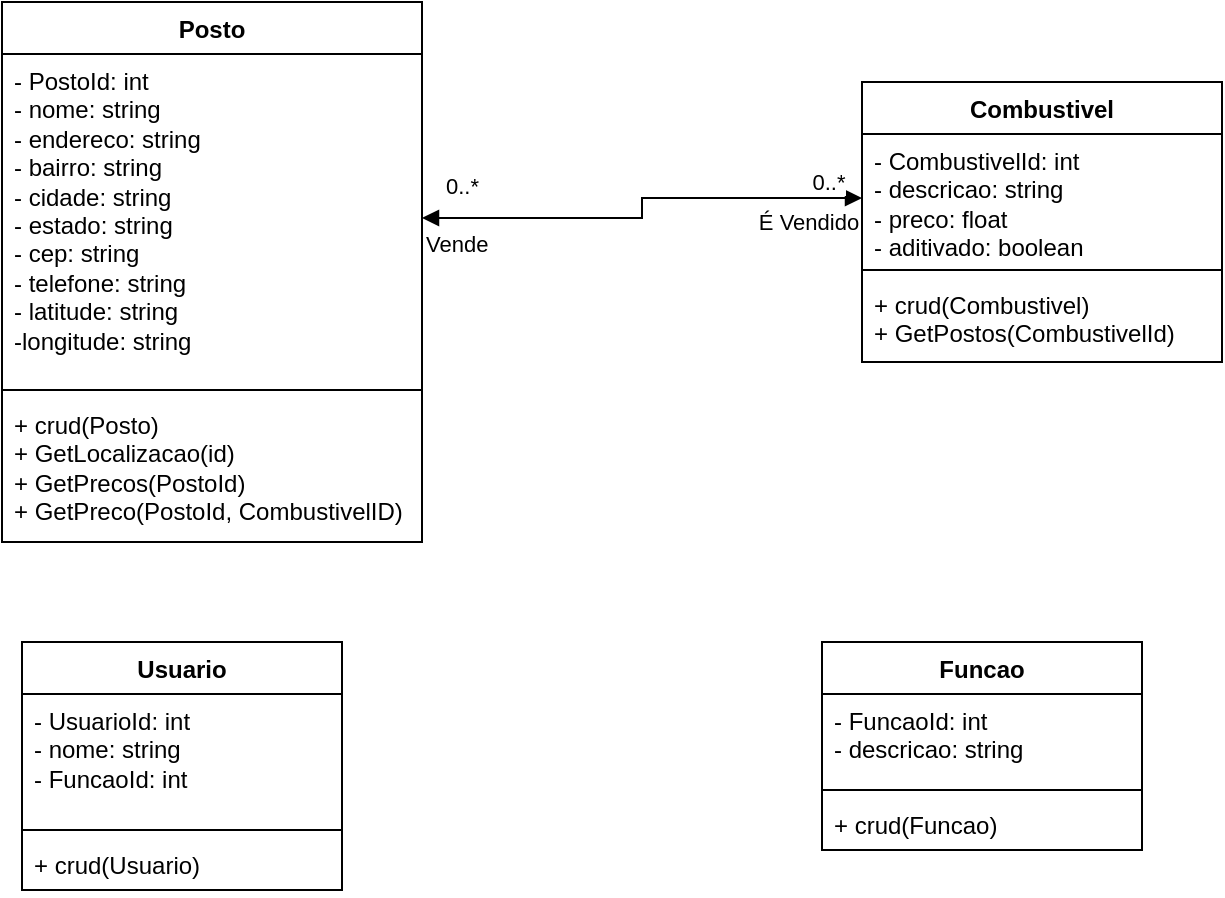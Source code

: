 <mxfile version="21.1.5" type="device">
  <diagram id="C5RBs43oDa-KdzZeNtuy" name="Page-1">
    <mxGraphModel dx="1148" dy="657" grid="1" gridSize="10" guides="1" tooltips="1" connect="1" arrows="1" fold="1" page="1" pageScale="1" pageWidth="827" pageHeight="1169" math="0" shadow="0">
      <root>
        <mxCell id="WIyWlLk6GJQsqaUBKTNV-0" />
        <mxCell id="WIyWlLk6GJQsqaUBKTNV-1" parent="WIyWlLk6GJQsqaUBKTNV-0" />
        <mxCell id="8rIW4_TmXnlsTLnZ4p6S-0" value="Posto" style="swimlane;fontStyle=1;align=center;verticalAlign=top;childLayout=stackLayout;horizontal=1;startSize=26;horizontalStack=0;resizeParent=1;resizeParentMax=0;resizeLast=0;collapsible=1;marginBottom=0;whiteSpace=wrap;html=1;" vertex="1" parent="WIyWlLk6GJQsqaUBKTNV-1">
          <mxGeometry x="60" y="40" width="210" height="270" as="geometry" />
        </mxCell>
        <mxCell id="8rIW4_TmXnlsTLnZ4p6S-1" value="- PostoId: int&lt;br&gt;- nome: string&lt;br&gt;- endereco: string&lt;br&gt;- bairro: string&lt;br&gt;- cidade: string&lt;br&gt;- estado: string&lt;br&gt;- cep: string&lt;br&gt;- telefone: string&lt;br&gt;- latitude: string&lt;br&gt;-longitude: string" style="text;strokeColor=none;fillColor=none;align=left;verticalAlign=top;spacingLeft=4;spacingRight=4;overflow=hidden;rotatable=0;points=[[0,0.5],[1,0.5]];portConstraint=eastwest;whiteSpace=wrap;html=1;" vertex="1" parent="8rIW4_TmXnlsTLnZ4p6S-0">
          <mxGeometry y="26" width="210" height="164" as="geometry" />
        </mxCell>
        <mxCell id="8rIW4_TmXnlsTLnZ4p6S-2" value="" style="line;strokeWidth=1;fillColor=none;align=left;verticalAlign=middle;spacingTop=-1;spacingLeft=3;spacingRight=3;rotatable=0;labelPosition=right;points=[];portConstraint=eastwest;strokeColor=inherit;" vertex="1" parent="8rIW4_TmXnlsTLnZ4p6S-0">
          <mxGeometry y="190" width="210" height="8" as="geometry" />
        </mxCell>
        <mxCell id="8rIW4_TmXnlsTLnZ4p6S-3" value="+ crud(Posto)&lt;br&gt;+ GetLocalizacao(id)&lt;br&gt;+ GetPrecos(PostoId)&lt;br&gt;+ GetPreco(PostoId, CombustivelID)" style="text;strokeColor=none;fillColor=none;align=left;verticalAlign=top;spacingLeft=4;spacingRight=4;overflow=hidden;rotatable=0;points=[[0,0.5],[1,0.5]];portConstraint=eastwest;whiteSpace=wrap;html=1;" vertex="1" parent="8rIW4_TmXnlsTLnZ4p6S-0">
          <mxGeometry y="198" width="210" height="72" as="geometry" />
        </mxCell>
        <mxCell id="8rIW4_TmXnlsTLnZ4p6S-4" value="Combustivel&lt;br&gt;" style="swimlane;fontStyle=1;align=center;verticalAlign=top;childLayout=stackLayout;horizontal=1;startSize=26;horizontalStack=0;resizeParent=1;resizeParentMax=0;resizeLast=0;collapsible=1;marginBottom=0;whiteSpace=wrap;html=1;" vertex="1" parent="WIyWlLk6GJQsqaUBKTNV-1">
          <mxGeometry x="490" y="80" width="180" height="140" as="geometry" />
        </mxCell>
        <mxCell id="8rIW4_TmXnlsTLnZ4p6S-5" value="- CombustivelId: int&lt;br&gt;- descricao: string&lt;br&gt;- preco: float&lt;br&gt;- aditivado: boolean" style="text;strokeColor=none;fillColor=none;align=left;verticalAlign=top;spacingLeft=4;spacingRight=4;overflow=hidden;rotatable=0;points=[[0,0.5],[1,0.5]];portConstraint=eastwest;whiteSpace=wrap;html=1;" vertex="1" parent="8rIW4_TmXnlsTLnZ4p6S-4">
          <mxGeometry y="26" width="180" height="64" as="geometry" />
        </mxCell>
        <mxCell id="8rIW4_TmXnlsTLnZ4p6S-6" value="" style="line;strokeWidth=1;fillColor=none;align=left;verticalAlign=middle;spacingTop=-1;spacingLeft=3;spacingRight=3;rotatable=0;labelPosition=right;points=[];portConstraint=eastwest;strokeColor=inherit;" vertex="1" parent="8rIW4_TmXnlsTLnZ4p6S-4">
          <mxGeometry y="90" width="180" height="8" as="geometry" />
        </mxCell>
        <mxCell id="8rIW4_TmXnlsTLnZ4p6S-7" value="+ crud(Combustivel)&lt;br&gt;+ GetPostos(CombustivelId)" style="text;strokeColor=none;fillColor=none;align=left;verticalAlign=top;spacingLeft=4;spacingRight=4;overflow=hidden;rotatable=0;points=[[0,0.5],[1,0.5]];portConstraint=eastwest;whiteSpace=wrap;html=1;" vertex="1" parent="8rIW4_TmXnlsTLnZ4p6S-4">
          <mxGeometry y="98" width="180" height="42" as="geometry" />
        </mxCell>
        <mxCell id="8rIW4_TmXnlsTLnZ4p6S-8" value="Usuario&lt;br&gt;" style="swimlane;fontStyle=1;align=center;verticalAlign=top;childLayout=stackLayout;horizontal=1;startSize=26;horizontalStack=0;resizeParent=1;resizeParentMax=0;resizeLast=0;collapsible=1;marginBottom=0;whiteSpace=wrap;html=1;" vertex="1" parent="WIyWlLk6GJQsqaUBKTNV-1">
          <mxGeometry x="70" y="360" width="160" height="124" as="geometry">
            <mxRectangle x="150" y="220" width="90" height="30" as="alternateBounds" />
          </mxGeometry>
        </mxCell>
        <mxCell id="8rIW4_TmXnlsTLnZ4p6S-9" value="- UsuarioId: int&lt;br&gt;- nome: string&lt;br&gt;- FuncaoId: int" style="text;strokeColor=none;fillColor=none;align=left;verticalAlign=top;spacingLeft=4;spacingRight=4;overflow=hidden;rotatable=0;points=[[0,0.5],[1,0.5]];portConstraint=eastwest;whiteSpace=wrap;html=1;" vertex="1" parent="8rIW4_TmXnlsTLnZ4p6S-8">
          <mxGeometry y="26" width="160" height="64" as="geometry" />
        </mxCell>
        <mxCell id="8rIW4_TmXnlsTLnZ4p6S-10" value="" style="line;strokeWidth=1;fillColor=none;align=left;verticalAlign=middle;spacingTop=-1;spacingLeft=3;spacingRight=3;rotatable=0;labelPosition=right;points=[];portConstraint=eastwest;strokeColor=inherit;" vertex="1" parent="8rIW4_TmXnlsTLnZ4p6S-8">
          <mxGeometry y="90" width="160" height="8" as="geometry" />
        </mxCell>
        <mxCell id="8rIW4_TmXnlsTLnZ4p6S-11" value="+ crud(Usuario)" style="text;strokeColor=none;fillColor=none;align=left;verticalAlign=top;spacingLeft=4;spacingRight=4;overflow=hidden;rotatable=0;points=[[0,0.5],[1,0.5]];portConstraint=eastwest;whiteSpace=wrap;html=1;" vertex="1" parent="8rIW4_TmXnlsTLnZ4p6S-8">
          <mxGeometry y="98" width="160" height="26" as="geometry" />
        </mxCell>
        <mxCell id="8rIW4_TmXnlsTLnZ4p6S-12" value="Funcao&lt;br&gt;" style="swimlane;fontStyle=1;align=center;verticalAlign=top;childLayout=stackLayout;horizontal=1;startSize=26;horizontalStack=0;resizeParent=1;resizeParentMax=0;resizeLast=0;collapsible=1;marginBottom=0;whiteSpace=wrap;html=1;" vertex="1" parent="WIyWlLk6GJQsqaUBKTNV-1">
          <mxGeometry x="470" y="360" width="160" height="104" as="geometry">
            <mxRectangle x="470" y="220" width="100" height="30" as="alternateBounds" />
          </mxGeometry>
        </mxCell>
        <mxCell id="8rIW4_TmXnlsTLnZ4p6S-13" value="- FuncaoId: int&lt;br&gt;- descricao: string" style="text;strokeColor=none;fillColor=none;align=left;verticalAlign=top;spacingLeft=4;spacingRight=4;overflow=hidden;rotatable=0;points=[[0,0.5],[1,0.5]];portConstraint=eastwest;whiteSpace=wrap;html=1;" vertex="1" parent="8rIW4_TmXnlsTLnZ4p6S-12">
          <mxGeometry y="26" width="160" height="44" as="geometry" />
        </mxCell>
        <mxCell id="8rIW4_TmXnlsTLnZ4p6S-14" value="" style="line;strokeWidth=1;fillColor=none;align=left;verticalAlign=middle;spacingTop=-1;spacingLeft=3;spacingRight=3;rotatable=0;labelPosition=right;points=[];portConstraint=eastwest;strokeColor=inherit;" vertex="1" parent="8rIW4_TmXnlsTLnZ4p6S-12">
          <mxGeometry y="70" width="160" height="8" as="geometry" />
        </mxCell>
        <mxCell id="8rIW4_TmXnlsTLnZ4p6S-15" value="+ crud(Funcao)" style="text;strokeColor=none;fillColor=none;align=left;verticalAlign=top;spacingLeft=4;spacingRight=4;overflow=hidden;rotatable=0;points=[[0,0.5],[1,0.5]];portConstraint=eastwest;whiteSpace=wrap;html=1;" vertex="1" parent="8rIW4_TmXnlsTLnZ4p6S-12">
          <mxGeometry y="78" width="160" height="26" as="geometry" />
        </mxCell>
        <mxCell id="8rIW4_TmXnlsTLnZ4p6S-18" value="Vende" style="endArrow=block;endFill=1;html=1;edgeStyle=orthogonalEdgeStyle;align=left;verticalAlign=top;rounded=0;entryX=0;entryY=0.5;entryDx=0;entryDy=0;startArrow=block;startFill=1;" edge="1" parent="WIyWlLk6GJQsqaUBKTNV-1" source="8rIW4_TmXnlsTLnZ4p6S-1" target="8rIW4_TmXnlsTLnZ4p6S-5">
          <mxGeometry x="-1" relative="1" as="geometry">
            <mxPoint x="230" y="140" as="sourcePoint" />
            <mxPoint x="490" y="330" as="targetPoint" />
          </mxGeometry>
        </mxCell>
        <mxCell id="8rIW4_TmXnlsTLnZ4p6S-19" value="0..*" style="edgeLabel;resizable=0;html=1;align=left;verticalAlign=bottom;" connectable="0" vertex="1" parent="8rIW4_TmXnlsTLnZ4p6S-18">
          <mxGeometry x="-1" relative="1" as="geometry">
            <mxPoint x="10" y="-8" as="offset" />
          </mxGeometry>
        </mxCell>
        <mxCell id="8rIW4_TmXnlsTLnZ4p6S-21" value="É Vendido" style="edgeLabel;html=1;align=center;verticalAlign=middle;resizable=0;points=[];" vertex="1" connectable="0" parent="8rIW4_TmXnlsTLnZ4p6S-18">
          <mxGeometry x="0.891" y="1" relative="1" as="geometry">
            <mxPoint x="-15" y="13" as="offset" />
          </mxGeometry>
        </mxCell>
        <mxCell id="8rIW4_TmXnlsTLnZ4p6S-22" value="0..*" style="edgeLabel;html=1;align=center;verticalAlign=middle;resizable=0;points=[];" vertex="1" connectable="0" parent="8rIW4_TmXnlsTLnZ4p6S-18">
          <mxGeometry x="0.854" y="1" relative="1" as="geometry">
            <mxPoint y="-7" as="offset" />
          </mxGeometry>
        </mxCell>
      </root>
    </mxGraphModel>
  </diagram>
</mxfile>
